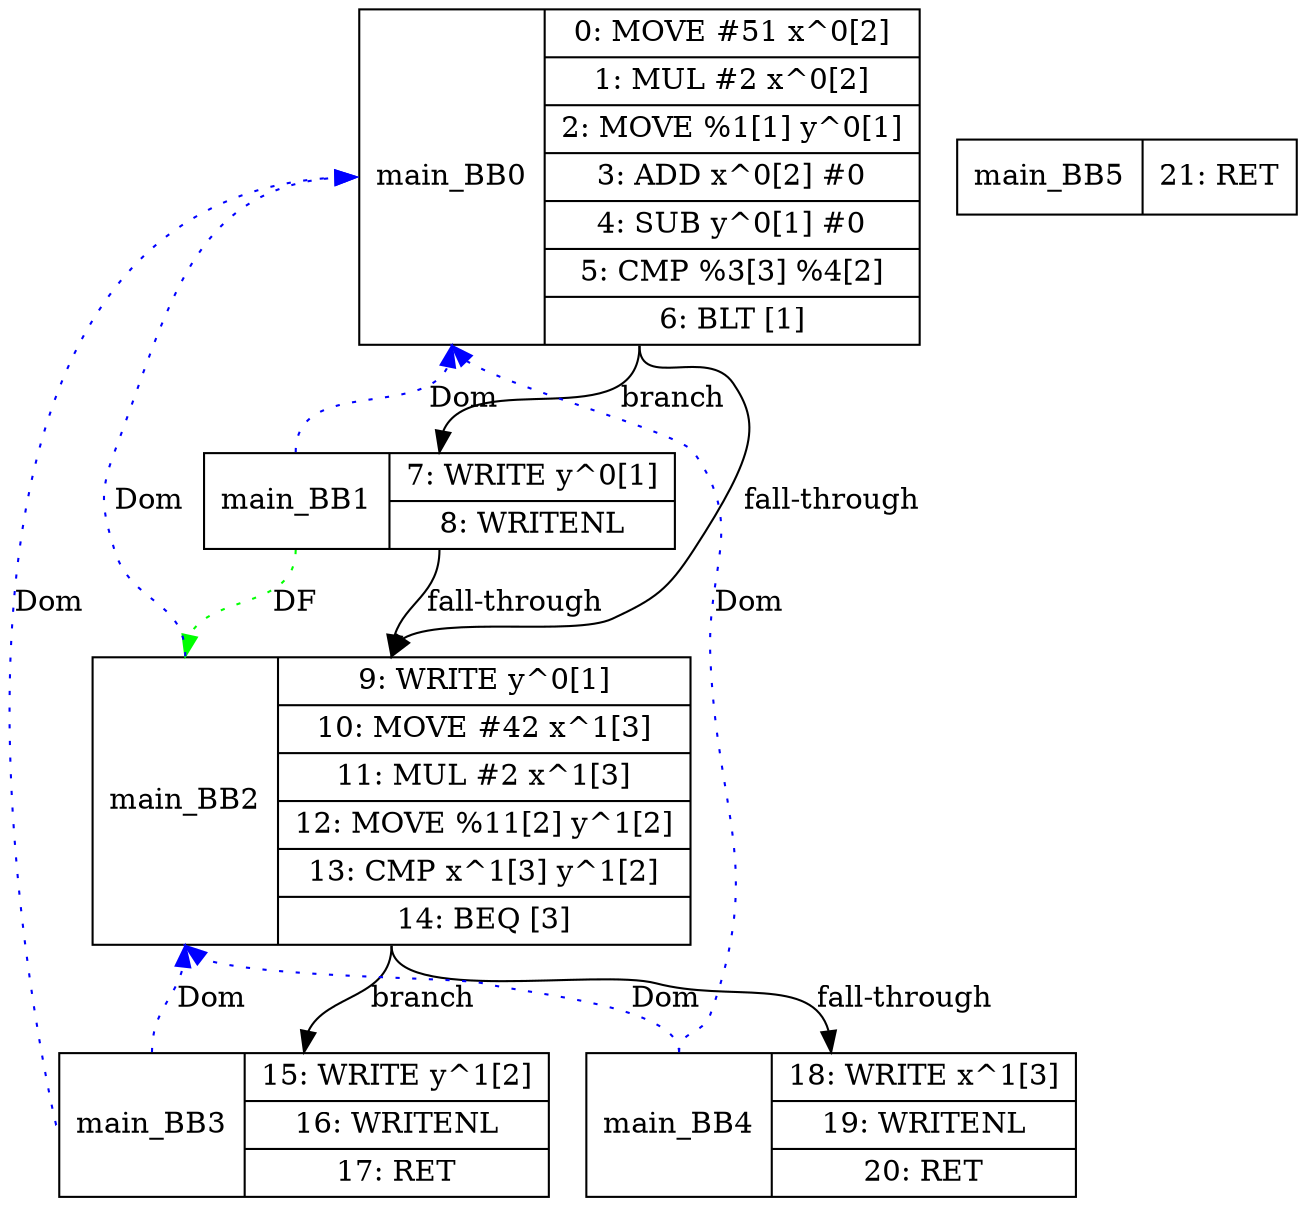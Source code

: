 diGraph G { 
main_BB0 [shape=record, label="<b>main_BB0| {0: MOVE #51 x^0[2]|1: MUL #2 x^0[2]|2: MOVE %1[1] y^0[1]|3: ADD x^0[2] #0|4: SUB y^0[1] #0|5: CMP %3[3] %4[2]|6: BLT [1]}"];
main_BB1 [shape=record, label="<b>main_BB1| {7: WRITE y^0[1]|8: WRITENL }"];
main_BB2 [shape=record, label="<b>main_BB2| {9: WRITE y^0[1]|10: MOVE #42 x^1[3]|11: MUL #2 x^1[3]|12: MOVE %11[2] y^1[2]|13: CMP x^1[3] y^1[2]|14: BEQ [3]}"];
main_BB3 [shape=record, label="<b>main_BB3| {15: WRITE y^1[2]|16: WRITENL |17: RET }"];
main_BB4 [shape=record, label="<b>main_BB4| {18: WRITE x^1[3]|19: WRITENL |20: RET }"];
main_BB5 [shape=record, label="<b>main_BB5| {21: RET }"];

main_BB0:s -> main_BB1:n [label="branch"];
main_BB0:s -> main_BB2:n [label="fall-through"];
main_BB1:s -> main_BB2:n [label="fall-through"];
main_BB2:s -> main_BB3:n [label="branch"];
main_BB2:s -> main_BB4:n [label="fall-through"];
main_BB1:b -> main_BB0:b [color=blue, style=dotted, label="Dom"];
main_BB2:b -> main_BB0:b [color=blue, style=dotted, label="Dom"];
main_BB3:b -> main_BB0:b [color=blue, style=dotted, label="Dom"];
main_BB3:b -> main_BB2:b [color=blue, style=dotted, label="Dom"];
main_BB4:b -> main_BB0:b [color=blue, style=dotted, label="Dom"];
main_BB4:b -> main_BB2:b [color=blue, style=dotted, label="Dom"];
main_BB1:b -> main_BB2:b [color=green, style=dotted, label="DF"];


}